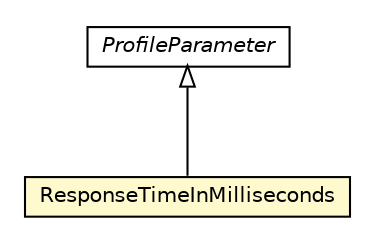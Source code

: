 #!/usr/local/bin/dot
#
# Class diagram 
# Generated by UMLGraph version R5_6-24-gf6e263 (http://www.umlgraph.org/)
#

digraph G {
	edge [fontname="Helvetica",fontsize=10,labelfontname="Helvetica",labelfontsize=10];
	node [fontname="Helvetica",fontsize=10,shape=plaintext];
	nodesep=0.25;
	ranksep=0.5;
	// org.universAAL.middleware.service.owls.profile.ProfileParameter
	c6798894 [label=<<table title="org.universAAL.middleware.service.owls.profile.ProfileParameter" border="0" cellborder="1" cellspacing="0" cellpadding="2" port="p" href="./ProfileParameter.html">
		<tr><td><table border="0" cellspacing="0" cellpadding="1">
<tr><td align="center" balign="center"><font face="Helvetica-Oblique"> ProfileParameter </font></td></tr>
		</table></td></tr>
		</table>>, URL="./ProfileParameter.html", fontname="Helvetica", fontcolor="black", fontsize=10.0];
	// org.universAAL.middleware.service.owls.profile.ResponseTimeInMilliseconds
	c6798898 [label=<<table title="org.universAAL.middleware.service.owls.profile.ResponseTimeInMilliseconds" border="0" cellborder="1" cellspacing="0" cellpadding="2" port="p" bgcolor="lemonChiffon" href="./ResponseTimeInMilliseconds.html">
		<tr><td><table border="0" cellspacing="0" cellpadding="1">
<tr><td align="center" balign="center"> ResponseTimeInMilliseconds </td></tr>
		</table></td></tr>
		</table>>, URL="./ResponseTimeInMilliseconds.html", fontname="Helvetica", fontcolor="black", fontsize=10.0];
	//org.universAAL.middleware.service.owls.profile.ResponseTimeInMilliseconds extends org.universAAL.middleware.service.owls.profile.ProfileParameter
	c6798894:p -> c6798898:p [dir=back,arrowtail=empty];
}

